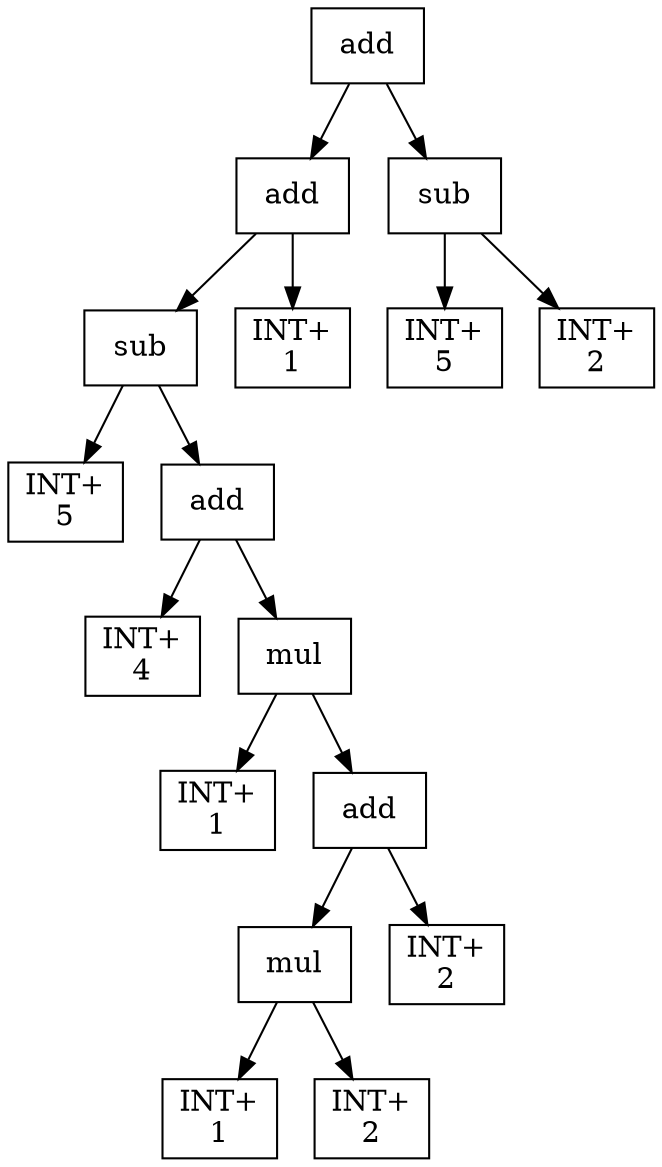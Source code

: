 digraph expr {
  node [shape=box];
  n1 [label="add"];
  n2 [label="add"];
  n3 [label="sub"];
  n4 [label="INT+\n5"];
  n5 [label="add"];
  n6 [label="INT+\n4"];
  n7 [label="mul"];
  n8 [label="INT+\n1"];
  n9 [label="add"];
  n10 [label="mul"];
  n11 [label="INT+\n1"];
  n12 [label="INT+\n2"];
  n10 -> n11;
  n10 -> n12;
  n13 [label="INT+\n2"];
  n9 -> n10;
  n9 -> n13;
  n7 -> n8;
  n7 -> n9;
  n5 -> n6;
  n5 -> n7;
  n3 -> n4;
  n3 -> n5;
  n14 [label="INT+\n1"];
  n2 -> n3;
  n2 -> n14;
  n15 [label="sub"];
  n16 [label="INT+\n5"];
  n17 [label="INT+\n2"];
  n15 -> n16;
  n15 -> n17;
  n1 -> n2;
  n1 -> n15;
}